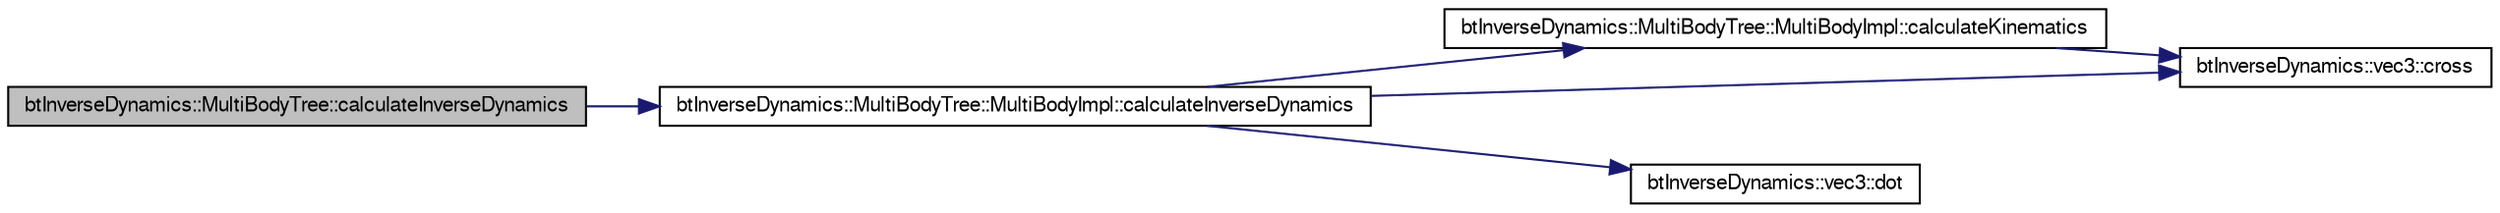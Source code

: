 digraph G
{
  bgcolor="transparent";
  edge [fontname="FreeSans",fontsize=10,labelfontname="FreeSans",labelfontsize=10];
  node [fontname="FreeSans",fontsize=10,shape=record];
  rankdir=LR;
  Node1 [label="btInverseDynamics::MultiBodyTree::calculateInverseDynamics",height=0.2,width=0.4,color="black", fillcolor="grey75", style="filled" fontcolor="black"];
  Node1 -> Node2 [color="midnightblue",fontsize=10,style="solid"];
  Node2 [label="btInverseDynamics::MultiBodyTree::MultiBodyImpl::calculateInverseDynamics",height=0.2,width=0.4,color="black",URL="$classbt_inverse_dynamics_1_1_multi_body_tree_1_1_multi_body_impl.html#408ca0c5fe8fcd75b2b8672e96c2237a"];
  Node2 -> Node3 [color="midnightblue",fontsize=10,style="solid"];
  Node3 [label="btInverseDynamics::MultiBodyTree::MultiBodyImpl::calculateKinematics",height=0.2,width=0.4,color="black",URL="$classbt_inverse_dynamics_1_1_multi_body_tree_1_1_multi_body_impl.html#32cb26dc4a94027f8206182f5a528bea"];
  Node3 -> Node4 [color="midnightblue",fontsize=10,style="solid"];
  Node4 [label="btInverseDynamics::vec3::cross",height=0.2,width=0.4,color="black",URL="$classbt_inverse_dynamics_1_1vec3.html#8b7c85249b7140506c6652b3a1d9934e"];
  Node2 -> Node4 [color="midnightblue",fontsize=10,style="solid"];
  Node2 -> Node5 [color="midnightblue",fontsize=10,style="solid"];
  Node5 [label="btInverseDynamics::vec3::dot",height=0.2,width=0.4,color="black",URL="$classbt_inverse_dynamics_1_1vec3.html#2f7c586c9b43e5167f0ebba4dab7e3de"];
}
